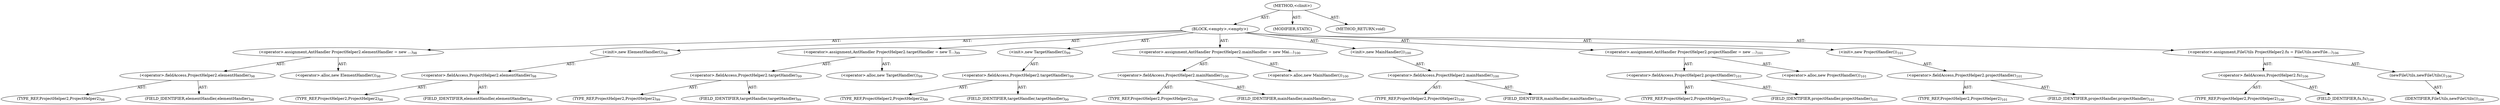 digraph "&lt;clinit&gt;" {  
"111669149730" [label = <(METHOD,&lt;clinit&gt;)> ]
"25769803927" [label = <(BLOCK,&lt;empty&gt;,&lt;empty&gt;)> ]
"30064771672" [label = <(&lt;operator&gt;.assignment,AntHandler ProjectHelper2.elementHandler = new ...)<SUB>98</SUB>> ]
"30064771673" [label = <(&lt;operator&gt;.fieldAccess,ProjectHelper2.elementHandler)<SUB>98</SUB>> ]
"180388626453" [label = <(TYPE_REF,ProjectHelper2,ProjectHelper2)<SUB>98</SUB>> ]
"55834574901" [label = <(FIELD_IDENTIFIER,elementHandler,elementHandler)<SUB>98</SUB>> ]
"30064771674" [label = <(&lt;operator&gt;.alloc,new ElementHandler())<SUB>98</SUB>> ]
"30064771675" [label = <(&lt;init&gt;,new ElementHandler())<SUB>98</SUB>> ]
"30064771676" [label = <(&lt;operator&gt;.fieldAccess,ProjectHelper2.elementHandler)<SUB>98</SUB>> ]
"180388626454" [label = <(TYPE_REF,ProjectHelper2,ProjectHelper2)<SUB>98</SUB>> ]
"55834574902" [label = <(FIELD_IDENTIFIER,elementHandler,elementHandler)<SUB>98</SUB>> ]
"30064771677" [label = <(&lt;operator&gt;.assignment,AntHandler ProjectHelper2.targetHandler = new T...)<SUB>99</SUB>> ]
"30064771678" [label = <(&lt;operator&gt;.fieldAccess,ProjectHelper2.targetHandler)<SUB>99</SUB>> ]
"180388626455" [label = <(TYPE_REF,ProjectHelper2,ProjectHelper2)<SUB>99</SUB>> ]
"55834574903" [label = <(FIELD_IDENTIFIER,targetHandler,targetHandler)<SUB>99</SUB>> ]
"30064771679" [label = <(&lt;operator&gt;.alloc,new TargetHandler())<SUB>99</SUB>> ]
"30064771680" [label = <(&lt;init&gt;,new TargetHandler())<SUB>99</SUB>> ]
"30064771681" [label = <(&lt;operator&gt;.fieldAccess,ProjectHelper2.targetHandler)<SUB>99</SUB>> ]
"180388626456" [label = <(TYPE_REF,ProjectHelper2,ProjectHelper2)<SUB>99</SUB>> ]
"55834574904" [label = <(FIELD_IDENTIFIER,targetHandler,targetHandler)<SUB>99</SUB>> ]
"30064771682" [label = <(&lt;operator&gt;.assignment,AntHandler ProjectHelper2.mainHandler = new Mai...)<SUB>100</SUB>> ]
"30064771683" [label = <(&lt;operator&gt;.fieldAccess,ProjectHelper2.mainHandler)<SUB>100</SUB>> ]
"180388626457" [label = <(TYPE_REF,ProjectHelper2,ProjectHelper2)<SUB>100</SUB>> ]
"55834574905" [label = <(FIELD_IDENTIFIER,mainHandler,mainHandler)<SUB>100</SUB>> ]
"30064771684" [label = <(&lt;operator&gt;.alloc,new MainHandler())<SUB>100</SUB>> ]
"30064771685" [label = <(&lt;init&gt;,new MainHandler())<SUB>100</SUB>> ]
"30064771686" [label = <(&lt;operator&gt;.fieldAccess,ProjectHelper2.mainHandler)<SUB>100</SUB>> ]
"180388626458" [label = <(TYPE_REF,ProjectHelper2,ProjectHelper2)<SUB>100</SUB>> ]
"55834574906" [label = <(FIELD_IDENTIFIER,mainHandler,mainHandler)<SUB>100</SUB>> ]
"30064771687" [label = <(&lt;operator&gt;.assignment,AntHandler ProjectHelper2.projectHandler = new ...)<SUB>101</SUB>> ]
"30064771688" [label = <(&lt;operator&gt;.fieldAccess,ProjectHelper2.projectHandler)<SUB>101</SUB>> ]
"180388626459" [label = <(TYPE_REF,ProjectHelper2,ProjectHelper2)<SUB>101</SUB>> ]
"55834574907" [label = <(FIELD_IDENTIFIER,projectHandler,projectHandler)<SUB>101</SUB>> ]
"30064771689" [label = <(&lt;operator&gt;.alloc,new ProjectHandler())<SUB>101</SUB>> ]
"30064771690" [label = <(&lt;init&gt;,new ProjectHandler())<SUB>101</SUB>> ]
"30064771691" [label = <(&lt;operator&gt;.fieldAccess,ProjectHelper2.projectHandler)<SUB>101</SUB>> ]
"180388626460" [label = <(TYPE_REF,ProjectHelper2,ProjectHelper2)<SUB>101</SUB>> ]
"55834574908" [label = <(FIELD_IDENTIFIER,projectHandler,projectHandler)<SUB>101</SUB>> ]
"30064771692" [label = <(&lt;operator&gt;.assignment,FileUtils ProjectHelper2.fu = FileUtils.newFile...)<SUB>106</SUB>> ]
"30064771693" [label = <(&lt;operator&gt;.fieldAccess,ProjectHelper2.fu)<SUB>106</SUB>> ]
"180388626461" [label = <(TYPE_REF,ProjectHelper2,ProjectHelper2)<SUB>106</SUB>> ]
"55834574909" [label = <(FIELD_IDENTIFIER,fu,fu)<SUB>106</SUB>> ]
"30064771694" [label = <(newFileUtils,newFileUtils())<SUB>106</SUB>> ]
"68719477313" [label = <(IDENTIFIER,FileUtils,newFileUtils())<SUB>106</SUB>> ]
"133143986263" [label = <(MODIFIER,STATIC)> ]
"128849018914" [label = <(METHOD_RETURN,void)> ]
  "111669149730" -> "25769803927"  [ label = "AST: "] 
  "111669149730" -> "133143986263"  [ label = "AST: "] 
  "111669149730" -> "128849018914"  [ label = "AST: "] 
  "25769803927" -> "30064771672"  [ label = "AST: "] 
  "25769803927" -> "30064771675"  [ label = "AST: "] 
  "25769803927" -> "30064771677"  [ label = "AST: "] 
  "25769803927" -> "30064771680"  [ label = "AST: "] 
  "25769803927" -> "30064771682"  [ label = "AST: "] 
  "25769803927" -> "30064771685"  [ label = "AST: "] 
  "25769803927" -> "30064771687"  [ label = "AST: "] 
  "25769803927" -> "30064771690"  [ label = "AST: "] 
  "25769803927" -> "30064771692"  [ label = "AST: "] 
  "30064771672" -> "30064771673"  [ label = "AST: "] 
  "30064771672" -> "30064771674"  [ label = "AST: "] 
  "30064771673" -> "180388626453"  [ label = "AST: "] 
  "30064771673" -> "55834574901"  [ label = "AST: "] 
  "30064771675" -> "30064771676"  [ label = "AST: "] 
  "30064771676" -> "180388626454"  [ label = "AST: "] 
  "30064771676" -> "55834574902"  [ label = "AST: "] 
  "30064771677" -> "30064771678"  [ label = "AST: "] 
  "30064771677" -> "30064771679"  [ label = "AST: "] 
  "30064771678" -> "180388626455"  [ label = "AST: "] 
  "30064771678" -> "55834574903"  [ label = "AST: "] 
  "30064771680" -> "30064771681"  [ label = "AST: "] 
  "30064771681" -> "180388626456"  [ label = "AST: "] 
  "30064771681" -> "55834574904"  [ label = "AST: "] 
  "30064771682" -> "30064771683"  [ label = "AST: "] 
  "30064771682" -> "30064771684"  [ label = "AST: "] 
  "30064771683" -> "180388626457"  [ label = "AST: "] 
  "30064771683" -> "55834574905"  [ label = "AST: "] 
  "30064771685" -> "30064771686"  [ label = "AST: "] 
  "30064771686" -> "180388626458"  [ label = "AST: "] 
  "30064771686" -> "55834574906"  [ label = "AST: "] 
  "30064771687" -> "30064771688"  [ label = "AST: "] 
  "30064771687" -> "30064771689"  [ label = "AST: "] 
  "30064771688" -> "180388626459"  [ label = "AST: "] 
  "30064771688" -> "55834574907"  [ label = "AST: "] 
  "30064771690" -> "30064771691"  [ label = "AST: "] 
  "30064771691" -> "180388626460"  [ label = "AST: "] 
  "30064771691" -> "55834574908"  [ label = "AST: "] 
  "30064771692" -> "30064771693"  [ label = "AST: "] 
  "30064771692" -> "30064771694"  [ label = "AST: "] 
  "30064771693" -> "180388626461"  [ label = "AST: "] 
  "30064771693" -> "55834574909"  [ label = "AST: "] 
  "30064771694" -> "68719477313"  [ label = "AST: "] 
}
